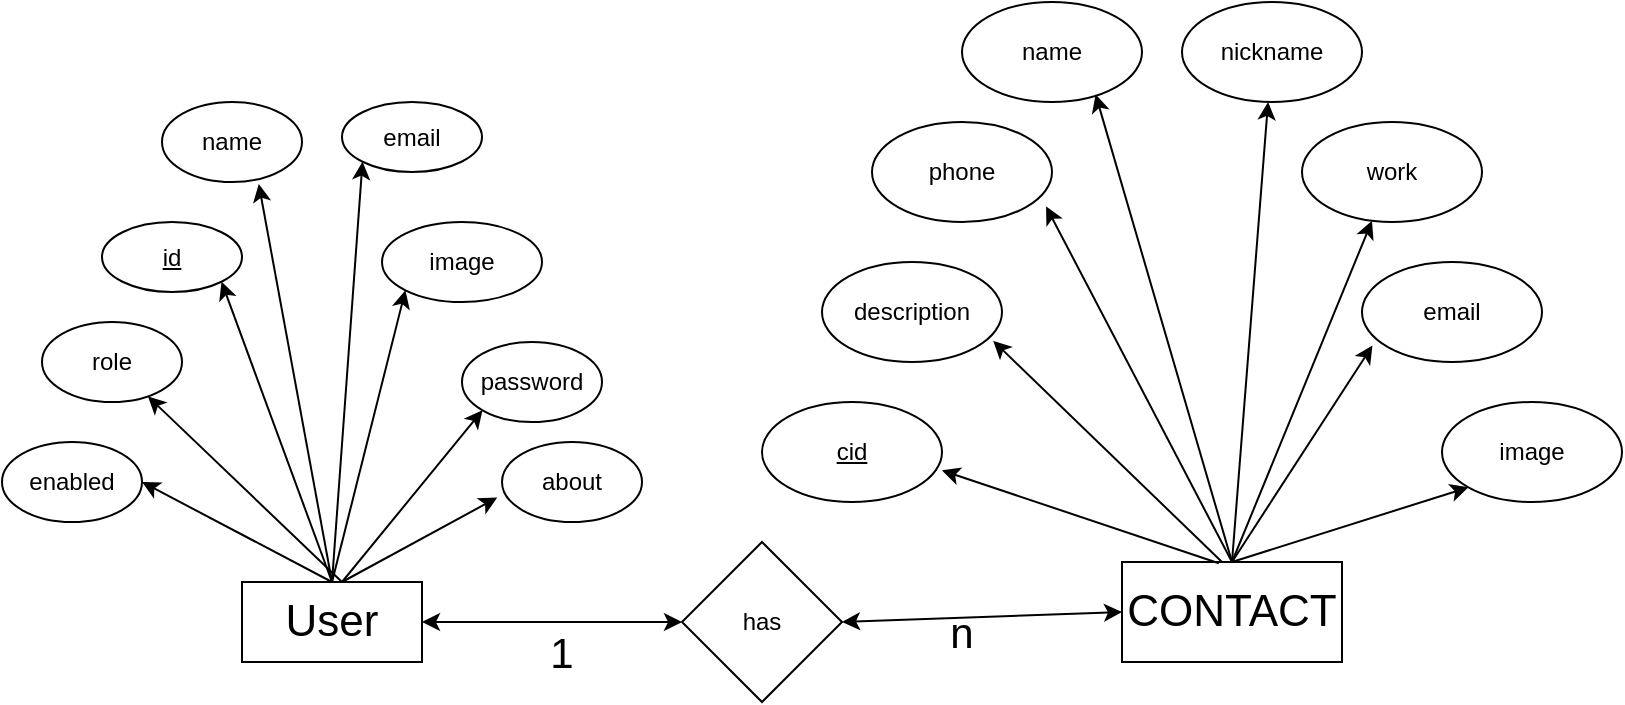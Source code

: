 <mxfile>
    <diagram name="Page-1" id="NdhdJDfbzNxpP9btgV9x">
        <mxGraphModel dx="1702" dy="587" grid="1" gridSize="10" guides="1" tooltips="1" connect="1" arrows="1" fold="1" page="1" pageScale="1" pageWidth="850" pageHeight="1100" math="0" shadow="0">
            <root>
                <mxCell id="0"/>
                <mxCell id="1" parent="0"/>
                <mxCell id="dNiAuN4-eWCmpqJSee4k-1" value="&lt;font style=&quot;font-size: 22px;&quot;&gt;User&lt;/font&gt;" style="rounded=0;whiteSpace=wrap;html=1;" parent="1" vertex="1">
                    <mxGeometry x="110" y="300" width="90" height="40" as="geometry"/>
                </mxCell>
                <mxCell id="dNiAuN4-eWCmpqJSee4k-2" value="CONTACT" style="rounded=0;whiteSpace=wrap;html=1;fontSize=22;" parent="1" vertex="1">
                    <mxGeometry x="550" y="290" width="110" height="50" as="geometry"/>
                </mxCell>
                <mxCell id="2" value="&lt;u&gt;id&lt;/u&gt;" style="ellipse;whiteSpace=wrap;html=1;" vertex="1" parent="1">
                    <mxGeometry x="40" y="120" width="70" height="35" as="geometry"/>
                </mxCell>
                <mxCell id="3" value="name" style="ellipse;whiteSpace=wrap;html=1;" vertex="1" parent="1">
                    <mxGeometry x="70" y="60" width="70" height="40" as="geometry"/>
                </mxCell>
                <mxCell id="4" value="email" style="ellipse;whiteSpace=wrap;html=1;" vertex="1" parent="1">
                    <mxGeometry x="160" y="60" width="70" height="35" as="geometry"/>
                </mxCell>
                <mxCell id="5" value="about" style="ellipse;whiteSpace=wrap;html=1;" vertex="1" parent="1">
                    <mxGeometry x="240" y="230" width="70" height="40" as="geometry"/>
                </mxCell>
                <mxCell id="6" value="password" style="ellipse;whiteSpace=wrap;html=1;" vertex="1" parent="1">
                    <mxGeometry x="220" y="180" width="70" height="40" as="geometry"/>
                </mxCell>
                <mxCell id="7" value="image" style="ellipse;whiteSpace=wrap;html=1;" vertex="1" parent="1">
                    <mxGeometry x="180" y="120" width="80" height="40" as="geometry"/>
                </mxCell>
                <mxCell id="8" value="role" style="ellipse;whiteSpace=wrap;html=1;" vertex="1" parent="1">
                    <mxGeometry x="10" y="170" width="70" height="40" as="geometry"/>
                </mxCell>
                <mxCell id="9" value="enabled" style="ellipse;whiteSpace=wrap;html=1;" vertex="1" parent="1">
                    <mxGeometry x="-10" y="230" width="70" height="40" as="geometry"/>
                </mxCell>
                <mxCell id="18" value="" style="endArrow=classic;html=1;entryX=0;entryY=1;entryDx=0;entryDy=0;exitX=0.5;exitY=0;exitDx=0;exitDy=0;" edge="1" parent="1" source="dNiAuN4-eWCmpqJSee4k-1" target="7">
                    <mxGeometry width="50" height="50" relative="1" as="geometry">
                        <mxPoint x="300" y="260" as="sourcePoint"/>
                        <mxPoint x="350" y="210" as="targetPoint"/>
                    </mxGeometry>
                </mxCell>
                <mxCell id="19" value="" style="endArrow=classic;html=1;entryX=0;entryY=1;entryDx=0;entryDy=0;" edge="1" parent="1" target="6">
                    <mxGeometry width="50" height="50" relative="1" as="geometry">
                        <mxPoint x="160" y="300" as="sourcePoint"/>
                        <mxPoint x="350" y="210" as="targetPoint"/>
                    </mxGeometry>
                </mxCell>
                <mxCell id="20" value="" style="endArrow=classic;html=1;entryX=-0.034;entryY=0.695;entryDx=0;entryDy=0;entryPerimeter=0;" edge="1" parent="1" target="5">
                    <mxGeometry width="50" height="50" relative="1" as="geometry">
                        <mxPoint x="160" y="300" as="sourcePoint"/>
                        <mxPoint x="350" y="210" as="targetPoint"/>
                    </mxGeometry>
                </mxCell>
                <mxCell id="21" value="" style="endArrow=classic;html=1;entryX=0;entryY=1;entryDx=0;entryDy=0;exitX=0.5;exitY=0;exitDx=0;exitDy=0;" edge="1" parent="1" source="dNiAuN4-eWCmpqJSee4k-1" target="4">
                    <mxGeometry width="50" height="50" relative="1" as="geometry">
                        <mxPoint x="300" y="260" as="sourcePoint"/>
                        <mxPoint x="350" y="210" as="targetPoint"/>
                    </mxGeometry>
                </mxCell>
                <mxCell id="22" value="" style="endArrow=classic;html=1;entryX=0.691;entryY=1.025;entryDx=0;entryDy=0;entryPerimeter=0;exitX=0.5;exitY=0;exitDx=0;exitDy=0;" edge="1" parent="1" source="dNiAuN4-eWCmpqJSee4k-1" target="3">
                    <mxGeometry width="50" height="50" relative="1" as="geometry">
                        <mxPoint x="300" y="260" as="sourcePoint"/>
                        <mxPoint x="350" y="210" as="targetPoint"/>
                    </mxGeometry>
                </mxCell>
                <mxCell id="23" value="" style="endArrow=classic;html=1;entryX=1;entryY=1;entryDx=0;entryDy=0;exitX=0.5;exitY=0;exitDx=0;exitDy=0;" edge="1" parent="1" source="dNiAuN4-eWCmpqJSee4k-1" target="2">
                    <mxGeometry width="50" height="50" relative="1" as="geometry">
                        <mxPoint x="300" y="260" as="sourcePoint"/>
                        <mxPoint x="350" y="210" as="targetPoint"/>
                    </mxGeometry>
                </mxCell>
                <mxCell id="24" value="" style="endArrow=classic;html=1;" edge="1" parent="1" target="8">
                    <mxGeometry width="50" height="50" relative="1" as="geometry">
                        <mxPoint x="160" y="300" as="sourcePoint"/>
                        <mxPoint x="350" y="210" as="targetPoint"/>
                    </mxGeometry>
                </mxCell>
                <mxCell id="25" value="" style="endArrow=classic;html=1;entryX=1;entryY=0.5;entryDx=0;entryDy=0;exitX=0.5;exitY=0;exitDx=0;exitDy=0;" edge="1" parent="1" source="dNiAuN4-eWCmpqJSee4k-1" target="9">
                    <mxGeometry width="50" height="50" relative="1" as="geometry">
                        <mxPoint x="150" y="290" as="sourcePoint"/>
                        <mxPoint x="350" y="210" as="targetPoint"/>
                    </mxGeometry>
                </mxCell>
                <mxCell id="27" value="phone" style="ellipse;whiteSpace=wrap;html=1;" vertex="1" parent="1">
                    <mxGeometry x="425" y="70" width="90" height="50" as="geometry"/>
                </mxCell>
                <mxCell id="29" value="image" style="ellipse;whiteSpace=wrap;html=1;" vertex="1" parent="1">
                    <mxGeometry x="710" y="210" width="90" height="50" as="geometry"/>
                </mxCell>
                <mxCell id="30" value="work" style="ellipse;whiteSpace=wrap;html=1;" vertex="1" parent="1">
                    <mxGeometry x="640" y="70" width="90" height="50" as="geometry"/>
                </mxCell>
                <mxCell id="31" value="description" style="ellipse;whiteSpace=wrap;html=1;" vertex="1" parent="1">
                    <mxGeometry x="400" y="140" width="90" height="50" as="geometry"/>
                </mxCell>
                <mxCell id="32" value="&lt;u&gt;cid&lt;/u&gt;" style="ellipse;whiteSpace=wrap;html=1;" vertex="1" parent="1">
                    <mxGeometry x="370" y="210" width="90" height="50" as="geometry"/>
                </mxCell>
                <mxCell id="33" value="email" style="ellipse;whiteSpace=wrap;html=1;" vertex="1" parent="1">
                    <mxGeometry x="670" y="140" width="90" height="50" as="geometry"/>
                </mxCell>
                <mxCell id="34" value="name" style="ellipse;whiteSpace=wrap;html=1;" vertex="1" parent="1">
                    <mxGeometry x="470" y="10" width="90" height="50" as="geometry"/>
                </mxCell>
                <mxCell id="35" value="nickname" style="ellipse;whiteSpace=wrap;html=1;" vertex="1" parent="1">
                    <mxGeometry x="580" y="10" width="90" height="50" as="geometry"/>
                </mxCell>
                <mxCell id="36" value="" style="endArrow=classic;html=1;entryX=0.742;entryY=0.924;entryDx=0;entryDy=0;entryPerimeter=0;exitX=0.5;exitY=0;exitDx=0;exitDy=0;" edge="1" parent="1" source="dNiAuN4-eWCmpqJSee4k-2" target="34">
                    <mxGeometry width="50" height="50" relative="1" as="geometry">
                        <mxPoint x="490" y="230" as="sourcePoint"/>
                        <mxPoint x="540" y="180" as="targetPoint"/>
                    </mxGeometry>
                </mxCell>
                <mxCell id="37" value="" style="endArrow=classic;html=1;exitX=0.5;exitY=0;exitDx=0;exitDy=0;" edge="1" parent="1" source="dNiAuN4-eWCmpqJSee4k-2" target="35">
                    <mxGeometry width="50" height="50" relative="1" as="geometry">
                        <mxPoint x="615" y="300" as="sourcePoint"/>
                        <mxPoint x="546.78" y="66.2" as="targetPoint"/>
                    </mxGeometry>
                </mxCell>
                <mxCell id="38" value="" style="endArrow=classic;html=1;entryX=0.967;entryY=0.844;entryDx=0;entryDy=0;entryPerimeter=0;exitX=0.5;exitY=0;exitDx=0;exitDy=0;" edge="1" parent="1" source="dNiAuN4-eWCmpqJSee4k-2" target="27">
                    <mxGeometry width="50" height="50" relative="1" as="geometry">
                        <mxPoint x="600" y="280" as="sourcePoint"/>
                        <mxPoint x="556.78" y="76.2" as="targetPoint"/>
                    </mxGeometry>
                </mxCell>
                <mxCell id="39" value="" style="endArrow=classic;html=1;entryX=0.951;entryY=0.788;entryDx=0;entryDy=0;entryPerimeter=0;" edge="1" parent="1" target="31">
                    <mxGeometry width="50" height="50" relative="1" as="geometry">
                        <mxPoint x="600" y="290" as="sourcePoint"/>
                        <mxPoint x="566.78" y="86.2" as="targetPoint"/>
                    </mxGeometry>
                </mxCell>
                <mxCell id="40" value="" style="endArrow=classic;html=1;entryX=1;entryY=0.684;entryDx=0;entryDy=0;entryPerimeter=0;exitX=0.44;exitY=0.012;exitDx=0;exitDy=0;exitPerimeter=0;" edge="1" parent="1" source="dNiAuN4-eWCmpqJSee4k-2" target="32">
                    <mxGeometry width="50" height="50" relative="1" as="geometry">
                        <mxPoint x="645" y="330" as="sourcePoint"/>
                        <mxPoint x="576.78" y="96.2" as="targetPoint"/>
                    </mxGeometry>
                </mxCell>
                <mxCell id="41" value="" style="endArrow=classic;html=1;exitX=0.5;exitY=0;exitDx=0;exitDy=0;" edge="1" parent="1" source="dNiAuN4-eWCmpqJSee4k-2" target="30">
                    <mxGeometry width="50" height="50" relative="1" as="geometry">
                        <mxPoint x="655" y="340" as="sourcePoint"/>
                        <mxPoint x="586.78" y="106.2" as="targetPoint"/>
                    </mxGeometry>
                </mxCell>
                <mxCell id="42" value="" style="endArrow=classic;html=1;entryX=0.058;entryY=0.836;entryDx=0;entryDy=0;entryPerimeter=0;exitX=0.5;exitY=0;exitDx=0;exitDy=0;" edge="1" parent="1" source="dNiAuN4-eWCmpqJSee4k-2" target="33">
                    <mxGeometry width="50" height="50" relative="1" as="geometry">
                        <mxPoint x="610" y="280" as="sourcePoint"/>
                        <mxPoint x="596.78" y="116.2" as="targetPoint"/>
                    </mxGeometry>
                </mxCell>
                <mxCell id="43" value="" style="endArrow=classic;html=1;entryX=0;entryY=1;entryDx=0;entryDy=0;exitX=0.5;exitY=0;exitDx=0;exitDy=0;" edge="1" parent="1" source="dNiAuN4-eWCmpqJSee4k-2" target="29">
                    <mxGeometry width="50" height="50" relative="1" as="geometry">
                        <mxPoint x="675" y="360" as="sourcePoint"/>
                        <mxPoint x="606.78" y="126.2" as="targetPoint"/>
                    </mxGeometry>
                </mxCell>
                <mxCell id="44" value="has" style="rhombus;whiteSpace=wrap;html=1;" vertex="1" parent="1">
                    <mxGeometry x="330" y="280" width="80" height="80" as="geometry"/>
                </mxCell>
                <mxCell id="46" value="" style="endArrow=classic;startArrow=classic;html=1;entryX=0;entryY=0.5;entryDx=0;entryDy=0;exitX=1;exitY=0.5;exitDx=0;exitDy=0;" edge="1" parent="1" source="44" target="dNiAuN4-eWCmpqJSee4k-2">
                    <mxGeometry width="50" height="50" relative="1" as="geometry">
                        <mxPoint x="370" y="210" as="sourcePoint"/>
                        <mxPoint x="420" y="160" as="targetPoint"/>
                        <Array as="points"/>
                    </mxGeometry>
                </mxCell>
                <mxCell id="47" value="" style="endArrow=classic;startArrow=classic;html=1;exitX=1;exitY=0.5;exitDx=0;exitDy=0;entryX=0;entryY=0.5;entryDx=0;entryDy=0;" edge="1" parent="1" source="dNiAuN4-eWCmpqJSee4k-1" target="44">
                    <mxGeometry width="50" height="50" relative="1" as="geometry">
                        <mxPoint x="370" y="210" as="sourcePoint"/>
                        <mxPoint x="420" y="160" as="targetPoint"/>
                    </mxGeometry>
                </mxCell>
                <mxCell id="48" value="&lt;font style=&quot;font-size: 21px;&quot;&gt;1&lt;/font&gt;" style="text;html=1;strokeColor=none;fillColor=none;align=center;verticalAlign=middle;whiteSpace=wrap;rounded=0;" vertex="1" parent="1">
                    <mxGeometry x="240" y="320" width="60" height="30" as="geometry"/>
                </mxCell>
                <mxCell id="50" value="n" style="text;html=1;strokeColor=none;fillColor=none;align=center;verticalAlign=middle;whiteSpace=wrap;rounded=0;fontSize=21;" vertex="1" parent="1">
                    <mxGeometry x="440" y="310" width="60" height="30" as="geometry"/>
                </mxCell>
            </root>
        </mxGraphModel>
    </diagram>
</mxfile>